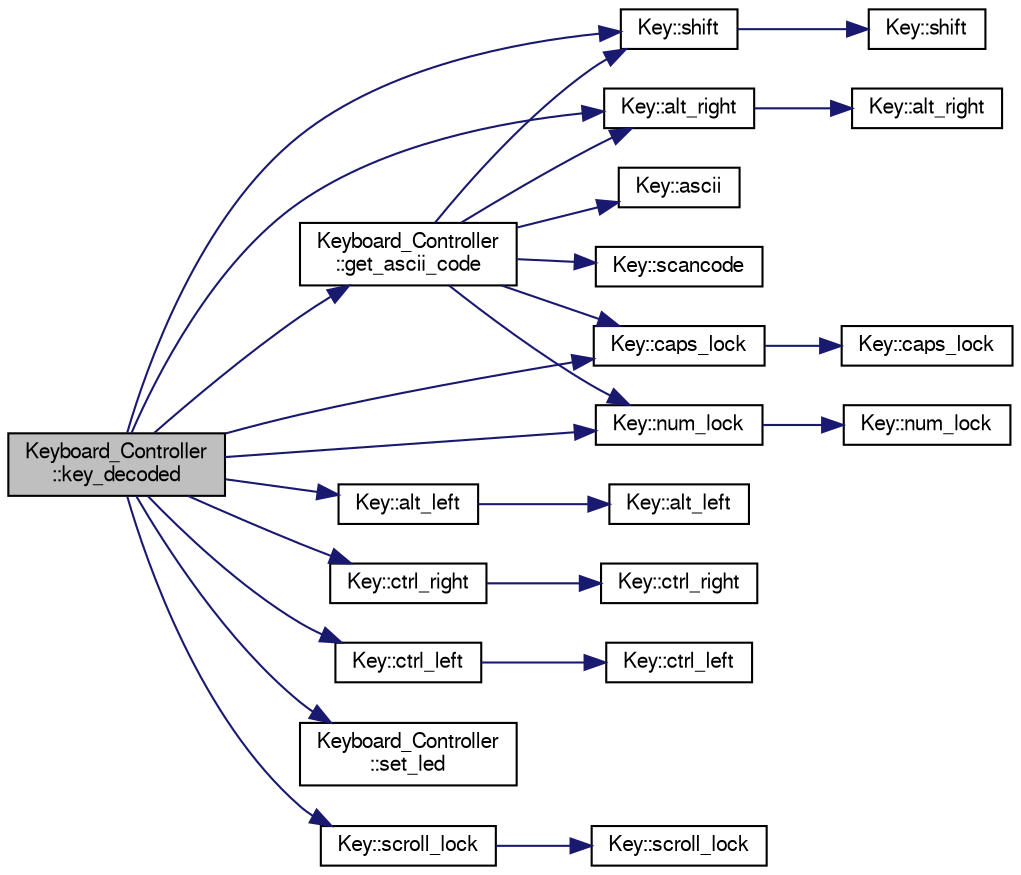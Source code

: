 digraph "Keyboard_Controller::key_decoded"
{
  bgcolor="transparent";
  edge [fontname="FreeSans",fontsize="10",labelfontname="FreeSans",labelfontsize="10"];
  node [fontname="FreeSans",fontsize="10",shape=record];
  rankdir="LR";
  Node1 [label="Keyboard_Controller\l::key_decoded",height=0.2,width=0.4,color="black", fillcolor="grey75", style="filled" fontcolor="black"];
  Node1 -> Node2 [color="midnightblue",fontsize="10",style="solid",fontname="FreeSans"];
  Node2 [label="Key::shift",height=0.2,width=0.4,color="black",URL="$classKey.html#a62e735f4121d8984d994a508bdd6a74b"];
  Node2 -> Node3 [color="midnightblue",fontsize="10",style="solid",fontname="FreeSans"];
  Node3 [label="Key::shift",height=0.2,width=0.4,color="black",URL="$classKey.html#a19b48c665bdda438c55de7399eb4a631"];
  Node1 -> Node4 [color="midnightblue",fontsize="10",style="solid",fontname="FreeSans"];
  Node4 [label="Key::alt_right",height=0.2,width=0.4,color="black",URL="$classKey.html#af4fa809960860523573abd695e3f8fbe"];
  Node4 -> Node5 [color="midnightblue",fontsize="10",style="solid",fontname="FreeSans"];
  Node5 [label="Key::alt_right",height=0.2,width=0.4,color="black",URL="$classKey.html#af12fb21a12c35fb89f6ff43db96759ba"];
  Node1 -> Node6 [color="midnightblue",fontsize="10",style="solid",fontname="FreeSans"];
  Node6 [label="Key::alt_left",height=0.2,width=0.4,color="black",URL="$classKey.html#ab1199ecfd588b567053543b6715ba19a"];
  Node6 -> Node7 [color="midnightblue",fontsize="10",style="solid",fontname="FreeSans"];
  Node7 [label="Key::alt_left",height=0.2,width=0.4,color="black",URL="$classKey.html#a8d41de9c5f54ed629bfd7a7f4742fbbc"];
  Node1 -> Node8 [color="midnightblue",fontsize="10",style="solid",fontname="FreeSans"];
  Node8 [label="Key::ctrl_right",height=0.2,width=0.4,color="black",URL="$classKey.html#a90ea541bc6d1286a517eaccd700c4ba0"];
  Node8 -> Node9 [color="midnightblue",fontsize="10",style="solid",fontname="FreeSans"];
  Node9 [label="Key::ctrl_right",height=0.2,width=0.4,color="black",URL="$classKey.html#a8c4d5f648534aa271a9582d53382e54f"];
  Node1 -> Node10 [color="midnightblue",fontsize="10",style="solid",fontname="FreeSans"];
  Node10 [label="Key::ctrl_left",height=0.2,width=0.4,color="black",URL="$classKey.html#af1c7ef33119f0c10909a2de246de7854"];
  Node10 -> Node11 [color="midnightblue",fontsize="10",style="solid",fontname="FreeSans"];
  Node11 [label="Key::ctrl_left",height=0.2,width=0.4,color="black",URL="$classKey.html#aaa434afc90ecb93a28a0e5e6e8c58e87"];
  Node1 -> Node12 [color="midnightblue",fontsize="10",style="solid",fontname="FreeSans"];
  Node12 [label="Key::caps_lock",height=0.2,width=0.4,color="black",URL="$classKey.html#a45fb60e270f30b9f23e28259e851b14a"];
  Node12 -> Node13 [color="midnightblue",fontsize="10",style="solid",fontname="FreeSans"];
  Node13 [label="Key::caps_lock",height=0.2,width=0.4,color="black",URL="$classKey.html#a8a4da1819e66bb141c4dea2934845fab"];
  Node1 -> Node14 [color="midnightblue",fontsize="10",style="solid",fontname="FreeSans"];
  Node14 [label="Keyboard_Controller\l::set_led",height=0.2,width=0.4,color="black",URL="$classKeyboard__Controller.html#a36dfc2c73c4031c8662e37159238d5b0",tooltip="switch the specified LED of the keyboard on or off."];
  Node1 -> Node15 [color="midnightblue",fontsize="10",style="solid",fontname="FreeSans"];
  Node15 [label="Key::scroll_lock",height=0.2,width=0.4,color="black",URL="$classKey.html#af3d96c346d2e6088cafbc94fe7c783ef"];
  Node15 -> Node16 [color="midnightblue",fontsize="10",style="solid",fontname="FreeSans"];
  Node16 [label="Key::scroll_lock",height=0.2,width=0.4,color="black",URL="$classKey.html#a5f85f2e72598824e028162ec53890260"];
  Node1 -> Node17 [color="midnightblue",fontsize="10",style="solid",fontname="FreeSans"];
  Node17 [label="Keyboard_Controller\l::get_ascii_code",height=0.2,width=0.4,color="black",URL="$classKeyboard__Controller.html#ac2b33ffe1e2794c81249861aa792513a",tooltip="convert the received scancode and modfier bits to an ascii char"];
  Node17 -> Node18 [color="midnightblue",fontsize="10",style="solid",fontname="FreeSans"];
  Node18 [label="Key::ascii",height=0.2,width=0.4,color="black",URL="$classKey.html#abb65ed9de2b4a8c24f557416b484df34",tooltip="set ascii value"];
  Node17 -> Node19 [color="midnightblue",fontsize="10",style="solid",fontname="FreeSans"];
  Node19 [label="Key::scancode",height=0.2,width=0.4,color="black",URL="$classKey.html#ae67075af1a5c0a7f585e8e61fc8515f8",tooltip="set scancode value"];
  Node17 -> Node20 [color="midnightblue",fontsize="10",style="solid",fontname="FreeSans"];
  Node20 [label="Key::num_lock",height=0.2,width=0.4,color="black",URL="$classKey.html#a4a8da77b0cb57bf89bffa3903c2f79ce"];
  Node20 -> Node21 [color="midnightblue",fontsize="10",style="solid",fontname="FreeSans"];
  Node21 [label="Key::num_lock",height=0.2,width=0.4,color="black",URL="$classKey.html#aab1b4f9446a6db6fc4a6a1f7824d51b5"];
  Node17 -> Node4 [color="midnightblue",fontsize="10",style="solid",fontname="FreeSans"];
  Node17 -> Node2 [color="midnightblue",fontsize="10",style="solid",fontname="FreeSans"];
  Node17 -> Node12 [color="midnightblue",fontsize="10",style="solid",fontname="FreeSans"];
  Node1 -> Node20 [color="midnightblue",fontsize="10",style="solid",fontname="FreeSans"];
}
